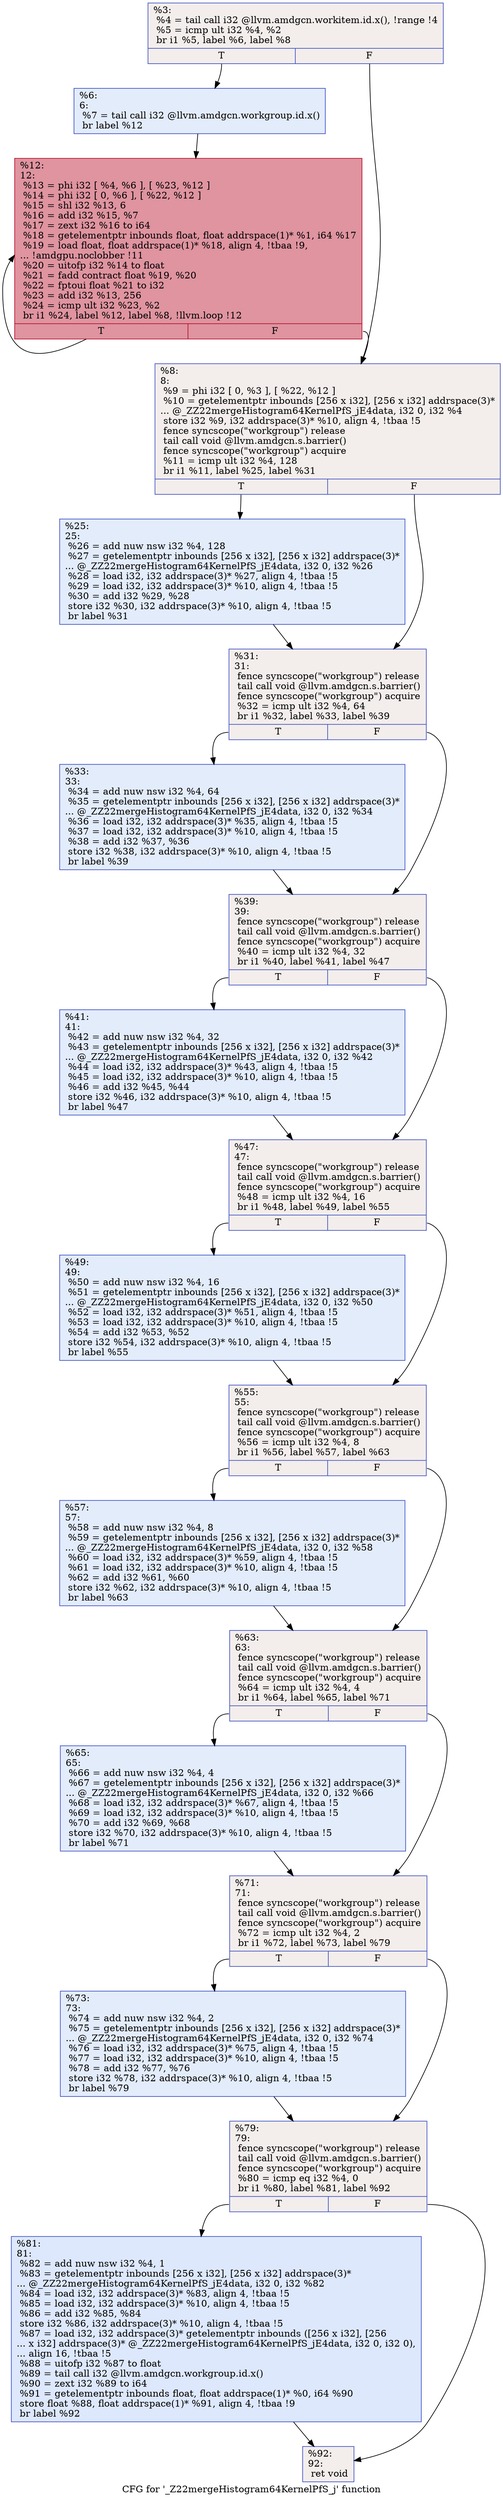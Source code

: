 digraph "CFG for '_Z22mergeHistogram64KernelPfS_j' function" {
	label="CFG for '_Z22mergeHistogram64KernelPfS_j' function";

	Node0x5010390 [shape=record,color="#3d50c3ff", style=filled, fillcolor="#e3d9d370",label="{%3:\l  %4 = tail call i32 @llvm.amdgcn.workitem.id.x(), !range !4\l  %5 = icmp ult i32 %4, %2\l  br i1 %5, label %6, label %8\l|{<s0>T|<s1>F}}"];
	Node0x5010390:s0 -> Node0x5011200;
	Node0x5010390:s1 -> Node0x5011290;
	Node0x5011200 [shape=record,color="#3d50c3ff", style=filled, fillcolor="#bfd3f670",label="{%6:\l6:                                                \l  %7 = tail call i32 @llvm.amdgcn.workgroup.id.x()\l  br label %12\l}"];
	Node0x5011200 -> Node0x5011570;
	Node0x5011290 [shape=record,color="#3d50c3ff", style=filled, fillcolor="#e3d9d370",label="{%8:\l8:                                                \l  %9 = phi i32 [ 0, %3 ], [ %22, %12 ]\l  %10 = getelementptr inbounds [256 x i32], [256 x i32] addrspace(3)*\l... @_ZZ22mergeHistogram64KernelPfS_jE4data, i32 0, i32 %4\l  store i32 %9, i32 addrspace(3)* %10, align 4, !tbaa !5\l  fence syncscope(\"workgroup\") release\l  tail call void @llvm.amdgcn.s.barrier()\l  fence syncscope(\"workgroup\") acquire\l  %11 = icmp ult i32 %4, 128\l  br i1 %11, label %25, label %31\l|{<s0>T|<s1>F}}"];
	Node0x5011290:s0 -> Node0x50123f0;
	Node0x5011290:s1 -> Node0x5012480;
	Node0x5011570 [shape=record,color="#b70d28ff", style=filled, fillcolor="#b70d2870",label="{%12:\l12:                                               \l  %13 = phi i32 [ %4, %6 ], [ %23, %12 ]\l  %14 = phi i32 [ 0, %6 ], [ %22, %12 ]\l  %15 = shl i32 %13, 6\l  %16 = add i32 %15, %7\l  %17 = zext i32 %16 to i64\l  %18 = getelementptr inbounds float, float addrspace(1)* %1, i64 %17\l  %19 = load float, float addrspace(1)* %18, align 4, !tbaa !9,\l... !amdgpu.noclobber !11\l  %20 = uitofp i32 %14 to float\l  %21 = fadd contract float %19, %20\l  %22 = fptoui float %21 to i32\l  %23 = add i32 %13, 256\l  %24 = icmp ult i32 %23, %2\l  br i1 %24, label %12, label %8, !llvm.loop !12\l|{<s0>T|<s1>F}}"];
	Node0x5011570:s0 -> Node0x5011570;
	Node0x5011570:s1 -> Node0x5011290;
	Node0x50123f0 [shape=record,color="#3d50c3ff", style=filled, fillcolor="#bfd3f670",label="{%25:\l25:                                               \l  %26 = add nuw nsw i32 %4, 128\l  %27 = getelementptr inbounds [256 x i32], [256 x i32] addrspace(3)*\l... @_ZZ22mergeHistogram64KernelPfS_jE4data, i32 0, i32 %26\l  %28 = load i32, i32 addrspace(3)* %27, align 4, !tbaa !5\l  %29 = load i32, i32 addrspace(3)* %10, align 4, !tbaa !5\l  %30 = add i32 %29, %28\l  store i32 %30, i32 addrspace(3)* %10, align 4, !tbaa !5\l  br label %31\l}"];
	Node0x50123f0 -> Node0x5012480;
	Node0x5012480 [shape=record,color="#3d50c3ff", style=filled, fillcolor="#e3d9d370",label="{%31:\l31:                                               \l  fence syncscope(\"workgroup\") release\l  tail call void @llvm.amdgcn.s.barrier()\l  fence syncscope(\"workgroup\") acquire\l  %32 = icmp ult i32 %4, 64\l  br i1 %32, label %33, label %39\l|{<s0>T|<s1>F}}"];
	Node0x5012480:s0 -> Node0x50128a0;
	Node0x5012480:s1 -> Node0x50128f0;
	Node0x50128a0 [shape=record,color="#3d50c3ff", style=filled, fillcolor="#bfd3f670",label="{%33:\l33:                                               \l  %34 = add nuw nsw i32 %4, 64\l  %35 = getelementptr inbounds [256 x i32], [256 x i32] addrspace(3)*\l... @_ZZ22mergeHistogram64KernelPfS_jE4data, i32 0, i32 %34\l  %36 = load i32, i32 addrspace(3)* %35, align 4, !tbaa !5\l  %37 = load i32, i32 addrspace(3)* %10, align 4, !tbaa !5\l  %38 = add i32 %37, %36\l  store i32 %38, i32 addrspace(3)* %10, align 4, !tbaa !5\l  br label %39\l}"];
	Node0x50128a0 -> Node0x50128f0;
	Node0x50128f0 [shape=record,color="#3d50c3ff", style=filled, fillcolor="#e3d9d370",label="{%39:\l39:                                               \l  fence syncscope(\"workgroup\") release\l  tail call void @llvm.amdgcn.s.barrier()\l  fence syncscope(\"workgroup\") acquire\l  %40 = icmp ult i32 %4, 32\l  br i1 %40, label %41, label %47\l|{<s0>T|<s1>F}}"];
	Node0x50128f0:s0 -> Node0x5014640;
	Node0x50128f0:s1 -> Node0x5014690;
	Node0x5014640 [shape=record,color="#3d50c3ff", style=filled, fillcolor="#bfd3f670",label="{%41:\l41:                                               \l  %42 = add nuw nsw i32 %4, 32\l  %43 = getelementptr inbounds [256 x i32], [256 x i32] addrspace(3)*\l... @_ZZ22mergeHistogram64KernelPfS_jE4data, i32 0, i32 %42\l  %44 = load i32, i32 addrspace(3)* %43, align 4, !tbaa !5\l  %45 = load i32, i32 addrspace(3)* %10, align 4, !tbaa !5\l  %46 = add i32 %45, %44\l  store i32 %46, i32 addrspace(3)* %10, align 4, !tbaa !5\l  br label %47\l}"];
	Node0x5014640 -> Node0x5014690;
	Node0x5014690 [shape=record,color="#3d50c3ff", style=filled, fillcolor="#e3d9d370",label="{%47:\l47:                                               \l  fence syncscope(\"workgroup\") release\l  tail call void @llvm.amdgcn.s.barrier()\l  fence syncscope(\"workgroup\") acquire\l  %48 = icmp ult i32 %4, 16\l  br i1 %48, label %49, label %55\l|{<s0>T|<s1>F}}"];
	Node0x5014690:s0 -> Node0x5014d80;
	Node0x5014690:s1 -> Node0x5014dd0;
	Node0x5014d80 [shape=record,color="#3d50c3ff", style=filled, fillcolor="#bfd3f670",label="{%49:\l49:                                               \l  %50 = add nuw nsw i32 %4, 16\l  %51 = getelementptr inbounds [256 x i32], [256 x i32] addrspace(3)*\l... @_ZZ22mergeHistogram64KernelPfS_jE4data, i32 0, i32 %50\l  %52 = load i32, i32 addrspace(3)* %51, align 4, !tbaa !5\l  %53 = load i32, i32 addrspace(3)* %10, align 4, !tbaa !5\l  %54 = add i32 %53, %52\l  store i32 %54, i32 addrspace(3)* %10, align 4, !tbaa !5\l  br label %55\l}"];
	Node0x5014d80 -> Node0x5014dd0;
	Node0x5014dd0 [shape=record,color="#3d50c3ff", style=filled, fillcolor="#e3d9d370",label="{%55:\l55:                                               \l  fence syncscope(\"workgroup\") release\l  tail call void @llvm.amdgcn.s.barrier()\l  fence syncscope(\"workgroup\") acquire\l  %56 = icmp ult i32 %4, 8\l  br i1 %56, label %57, label %63\l|{<s0>T|<s1>F}}"];
	Node0x5014dd0:s0 -> Node0x50154c0;
	Node0x5014dd0:s1 -> Node0x5015510;
	Node0x50154c0 [shape=record,color="#3d50c3ff", style=filled, fillcolor="#bfd3f670",label="{%57:\l57:                                               \l  %58 = add nuw nsw i32 %4, 8\l  %59 = getelementptr inbounds [256 x i32], [256 x i32] addrspace(3)*\l... @_ZZ22mergeHistogram64KernelPfS_jE4data, i32 0, i32 %58\l  %60 = load i32, i32 addrspace(3)* %59, align 4, !tbaa !5\l  %61 = load i32, i32 addrspace(3)* %10, align 4, !tbaa !5\l  %62 = add i32 %61, %60\l  store i32 %62, i32 addrspace(3)* %10, align 4, !tbaa !5\l  br label %63\l}"];
	Node0x50154c0 -> Node0x5015510;
	Node0x5015510 [shape=record,color="#3d50c3ff", style=filled, fillcolor="#e3d9d370",label="{%63:\l63:                                               \l  fence syncscope(\"workgroup\") release\l  tail call void @llvm.amdgcn.s.barrier()\l  fence syncscope(\"workgroup\") acquire\l  %64 = icmp ult i32 %4, 4\l  br i1 %64, label %65, label %71\l|{<s0>T|<s1>F}}"];
	Node0x5015510:s0 -> Node0x5013e10;
	Node0x5015510:s1 -> Node0x5013e60;
	Node0x5013e10 [shape=record,color="#3d50c3ff", style=filled, fillcolor="#bfd3f670",label="{%65:\l65:                                               \l  %66 = add nuw nsw i32 %4, 4\l  %67 = getelementptr inbounds [256 x i32], [256 x i32] addrspace(3)*\l... @_ZZ22mergeHistogram64KernelPfS_jE4data, i32 0, i32 %66\l  %68 = load i32, i32 addrspace(3)* %67, align 4, !tbaa !5\l  %69 = load i32, i32 addrspace(3)* %10, align 4, !tbaa !5\l  %70 = add i32 %69, %68\l  store i32 %70, i32 addrspace(3)* %10, align 4, !tbaa !5\l  br label %71\l}"];
	Node0x5013e10 -> Node0x5013e60;
	Node0x5013e60 [shape=record,color="#3d50c3ff", style=filled, fillcolor="#e3d9d370",label="{%71:\l71:                                               \l  fence syncscope(\"workgroup\") release\l  tail call void @llvm.amdgcn.s.barrier()\l  fence syncscope(\"workgroup\") acquire\l  %72 = icmp ult i32 %4, 2\l  br i1 %72, label %73, label %79\l|{<s0>T|<s1>F}}"];
	Node0x5013e60:s0 -> Node0x5016540;
	Node0x5013e60:s1 -> Node0x5016590;
	Node0x5016540 [shape=record,color="#3d50c3ff", style=filled, fillcolor="#bfd3f670",label="{%73:\l73:                                               \l  %74 = add nuw nsw i32 %4, 2\l  %75 = getelementptr inbounds [256 x i32], [256 x i32] addrspace(3)*\l... @_ZZ22mergeHistogram64KernelPfS_jE4data, i32 0, i32 %74\l  %76 = load i32, i32 addrspace(3)* %75, align 4, !tbaa !5\l  %77 = load i32, i32 addrspace(3)* %10, align 4, !tbaa !5\l  %78 = add i32 %77, %76\l  store i32 %78, i32 addrspace(3)* %10, align 4, !tbaa !5\l  br label %79\l}"];
	Node0x5016540 -> Node0x5016590;
	Node0x5016590 [shape=record,color="#3d50c3ff", style=filled, fillcolor="#e3d9d370",label="{%79:\l79:                                               \l  fence syncscope(\"workgroup\") release\l  tail call void @llvm.amdgcn.s.barrier()\l  fence syncscope(\"workgroup\") acquire\l  %80 = icmp eq i32 %4, 0\l  br i1 %80, label %81, label %92\l|{<s0>T|<s1>F}}"];
	Node0x5016590:s0 -> Node0x5016c80;
	Node0x5016590:s1 -> Node0x5016cd0;
	Node0x5016c80 [shape=record,color="#3d50c3ff", style=filled, fillcolor="#b2ccfb70",label="{%81:\l81:                                               \l  %82 = add nuw nsw i32 %4, 1\l  %83 = getelementptr inbounds [256 x i32], [256 x i32] addrspace(3)*\l... @_ZZ22mergeHistogram64KernelPfS_jE4data, i32 0, i32 %82\l  %84 = load i32, i32 addrspace(3)* %83, align 4, !tbaa !5\l  %85 = load i32, i32 addrspace(3)* %10, align 4, !tbaa !5\l  %86 = add i32 %85, %84\l  store i32 %86, i32 addrspace(3)* %10, align 4, !tbaa !5\l  %87 = load i32, i32 addrspace(3)* getelementptr inbounds ([256 x i32], [256\l... x i32] addrspace(3)* @_ZZ22mergeHistogram64KernelPfS_jE4data, i32 0, i32 0),\l... align 16, !tbaa !5\l  %88 = uitofp i32 %87 to float\l  %89 = tail call i32 @llvm.amdgcn.workgroup.id.x()\l  %90 = zext i32 %89 to i64\l  %91 = getelementptr inbounds float, float addrspace(1)* %0, i64 %90\l  store float %88, float addrspace(1)* %91, align 4, !tbaa !9\l  br label %92\l}"];
	Node0x5016c80 -> Node0x5016cd0;
	Node0x5016cd0 [shape=record,color="#3d50c3ff", style=filled, fillcolor="#e3d9d370",label="{%92:\l92:                                               \l  ret void\l}"];
}
